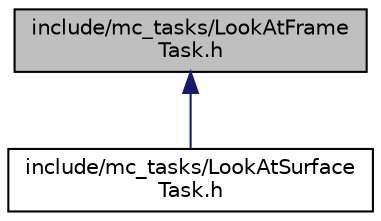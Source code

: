 digraph "include/mc_tasks/LookAtFrameTask.h"
{
 // INTERACTIVE_SVG=YES
  edge [fontname="Helvetica",fontsize="10",labelfontname="Helvetica",labelfontsize="10"];
  node [fontname="Helvetica",fontsize="10",shape=record];
  Node95 [label="include/mc_tasks/LookAtFrame\lTask.h",height=0.2,width=0.4,color="black", fillcolor="grey75", style="filled", fontcolor="black"];
  Node95 -> Node96 [dir="back",color="midnightblue",fontsize="10",style="solid",fontname="Helvetica"];
  Node96 [label="include/mc_tasks/LookAtSurface\lTask.h",height=0.2,width=0.4,color="black", fillcolor="white", style="filled",URL="$LookAtSurfaceTask_8h.html"];
}
